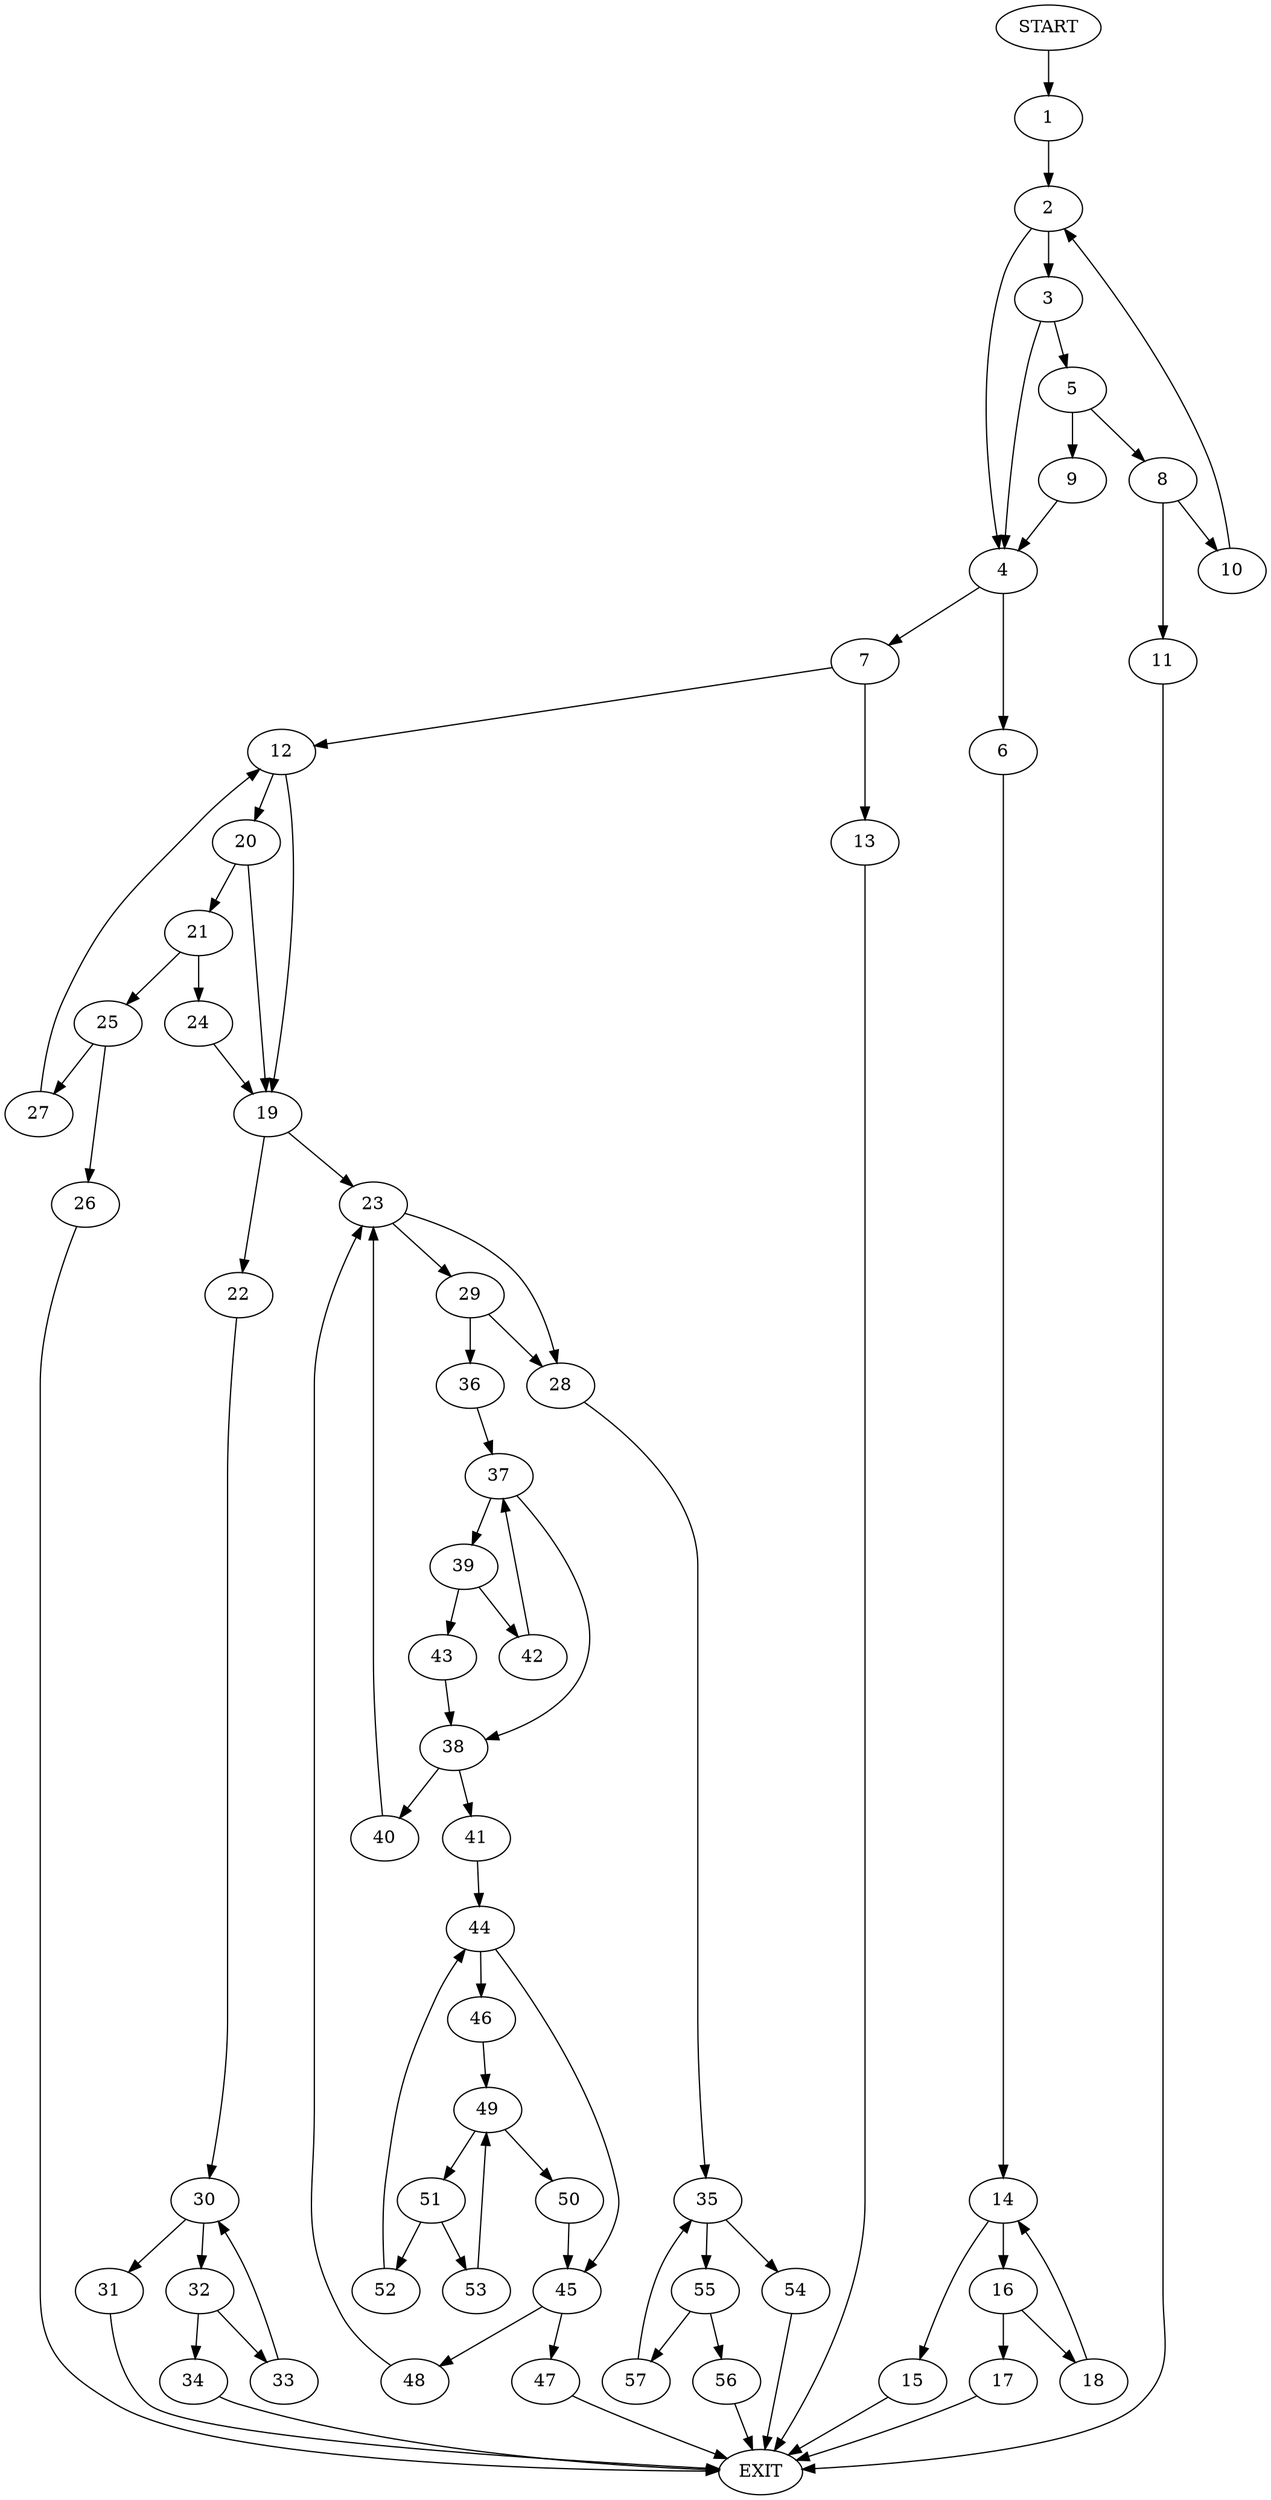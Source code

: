 digraph {
0 [label="START"]
58 [label="EXIT"]
0 -> 1
1 -> 2
2 -> 3
2 -> 4
3 -> 5
3 -> 4
4 -> 6
4 -> 7
5 -> 8
5 -> 9
8 -> 10
8 -> 11
9 -> 4
10 -> 2
11 -> 58
7 -> 12
7 -> 13
6 -> 14
14 -> 15
14 -> 16
15 -> 58
16 -> 17
16 -> 18
18 -> 14
17 -> 58
12 -> 19
12 -> 20
13 -> 58
20 -> 19
20 -> 21
19 -> 22
19 -> 23
21 -> 24
21 -> 25
24 -> 19
25 -> 26
25 -> 27
27 -> 12
26 -> 58
23 -> 28
23 -> 29
22 -> 30
30 -> 31
30 -> 32
32 -> 33
32 -> 34
31 -> 58
34 -> 58
33 -> 30
28 -> 35
29 -> 36
29 -> 28
36 -> 37
37 -> 38
37 -> 39
38 -> 40
38 -> 41
39 -> 42
39 -> 43
43 -> 38
42 -> 37
41 -> 44
40 -> 23
44 -> 45
44 -> 46
45 -> 47
45 -> 48
46 -> 49
49 -> 50
49 -> 51
51 -> 52
51 -> 53
50 -> 45
53 -> 49
52 -> 44
47 -> 58
48 -> 23
35 -> 54
35 -> 55
54 -> 58
55 -> 56
55 -> 57
57 -> 35
56 -> 58
}
